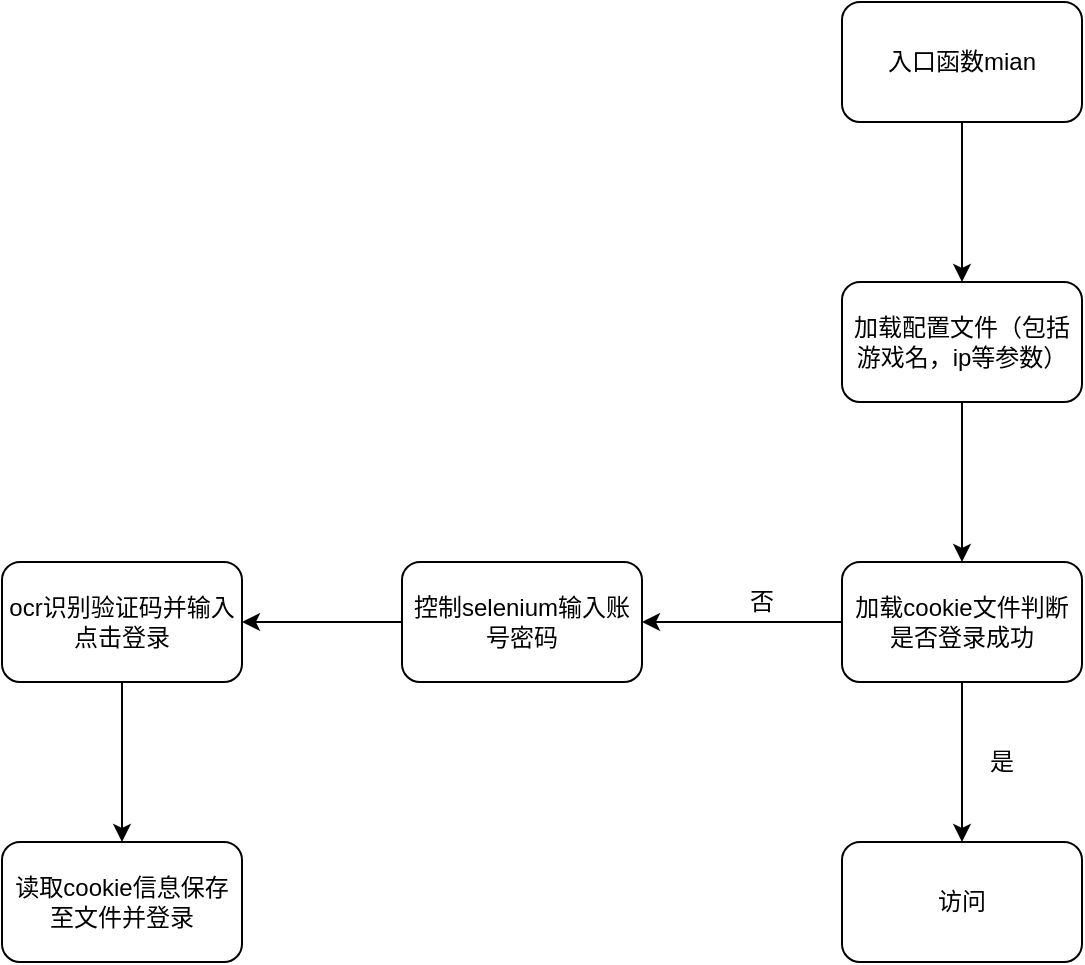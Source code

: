 <mxfile version="13.1.2" type="github">
  <diagram id="p9GKVeXCKmzocafRCDdT" name="Page-1">
    <mxGraphModel dx="1422" dy="762" grid="1" gridSize="10" guides="1" tooltips="1" connect="1" arrows="1" fold="1" page="1" pageScale="1" pageWidth="827" pageHeight="1169" math="0" shadow="0">
      <root>
        <mxCell id="0" />
        <mxCell id="1" parent="0" />
        <mxCell id="aDOkuoPpAw3VdfBN802Z-3" value="" style="edgeStyle=orthogonalEdgeStyle;rounded=0;orthogonalLoop=1;jettySize=auto;html=1;" parent="1" source="aDOkuoPpAw3VdfBN802Z-1" target="aDOkuoPpAw3VdfBN802Z-2" edge="1">
          <mxGeometry relative="1" as="geometry" />
        </mxCell>
        <mxCell id="aDOkuoPpAw3VdfBN802Z-1" value="入口函数mian" style="rounded=1;whiteSpace=wrap;html=1;" parent="1" vertex="1">
          <mxGeometry x="464" y="20" width="120" height="60" as="geometry" />
        </mxCell>
        <mxCell id="fAoQkqulBGnBAQF4vao8-2" value="" style="edgeStyle=orthogonalEdgeStyle;rounded=0;orthogonalLoop=1;jettySize=auto;html=1;" edge="1" parent="1" source="aDOkuoPpAw3VdfBN802Z-2" target="fAoQkqulBGnBAQF4vao8-1">
          <mxGeometry relative="1" as="geometry" />
        </mxCell>
        <mxCell id="aDOkuoPpAw3VdfBN802Z-2" value="加载配置文件（包括游戏名，ip等参数）" style="rounded=1;whiteSpace=wrap;html=1;" parent="1" vertex="1">
          <mxGeometry x="464" y="160" width="120" height="60" as="geometry" />
        </mxCell>
        <mxCell id="fAoQkqulBGnBAQF4vao8-4" value="" style="edgeStyle=orthogonalEdgeStyle;rounded=0;orthogonalLoop=1;jettySize=auto;html=1;" edge="1" parent="1" source="fAoQkqulBGnBAQF4vao8-1" target="fAoQkqulBGnBAQF4vao8-3">
          <mxGeometry relative="1" as="geometry" />
        </mxCell>
        <mxCell id="fAoQkqulBGnBAQF4vao8-6" value="" style="edgeStyle=orthogonalEdgeStyle;rounded=0;orthogonalLoop=1;jettySize=auto;html=1;" edge="1" parent="1" source="fAoQkqulBGnBAQF4vao8-1" target="fAoQkqulBGnBAQF4vao8-5">
          <mxGeometry relative="1" as="geometry" />
        </mxCell>
        <mxCell id="fAoQkqulBGnBAQF4vao8-1" value="加载cookie文件判断是否登录成功" style="rounded=1;whiteSpace=wrap;html=1;" vertex="1" parent="1">
          <mxGeometry x="464" y="300" width="120" height="60" as="geometry" />
        </mxCell>
        <mxCell id="fAoQkqulBGnBAQF4vao8-5" value="访问" style="rounded=1;whiteSpace=wrap;html=1;" vertex="1" parent="1">
          <mxGeometry x="464" y="440" width="120" height="60" as="geometry" />
        </mxCell>
        <mxCell id="fAoQkqulBGnBAQF4vao8-13" value="" style="edgeStyle=orthogonalEdgeStyle;rounded=0;orthogonalLoop=1;jettySize=auto;html=1;" edge="1" parent="1" source="fAoQkqulBGnBAQF4vao8-3" target="fAoQkqulBGnBAQF4vao8-12">
          <mxGeometry relative="1" as="geometry" />
        </mxCell>
        <mxCell id="fAoQkqulBGnBAQF4vao8-3" value="控制selenium输入账号密码" style="rounded=1;whiteSpace=wrap;html=1;" vertex="1" parent="1">
          <mxGeometry x="244" y="300" width="120" height="60" as="geometry" />
        </mxCell>
        <mxCell id="fAoQkqulBGnBAQF4vao8-15" value="" style="edgeStyle=orthogonalEdgeStyle;rounded=0;orthogonalLoop=1;jettySize=auto;html=1;" edge="1" parent="1" source="fAoQkqulBGnBAQF4vao8-12" target="fAoQkqulBGnBAQF4vao8-14">
          <mxGeometry relative="1" as="geometry" />
        </mxCell>
        <mxCell id="fAoQkqulBGnBAQF4vao8-12" value="ocr识别验证码并输入点击登录" style="rounded=1;whiteSpace=wrap;html=1;" vertex="1" parent="1">
          <mxGeometry x="44" y="300" width="120" height="60" as="geometry" />
        </mxCell>
        <mxCell id="fAoQkqulBGnBAQF4vao8-14" value="读取cookie信息保存至文件并登录" style="rounded=1;whiteSpace=wrap;html=1;" vertex="1" parent="1">
          <mxGeometry x="44" y="440" width="120" height="60" as="geometry" />
        </mxCell>
        <mxCell id="fAoQkqulBGnBAQF4vao8-7" value="是" style="text;html=1;strokeColor=none;fillColor=none;align=center;verticalAlign=middle;whiteSpace=wrap;rounded=0;" vertex="1" parent="1">
          <mxGeometry x="524" y="390" width="40" height="20" as="geometry" />
        </mxCell>
        <mxCell id="fAoQkqulBGnBAQF4vao8-8" value="否" style="text;html=1;strokeColor=none;fillColor=none;align=center;verticalAlign=middle;whiteSpace=wrap;rounded=0;" vertex="1" parent="1">
          <mxGeometry x="404" y="310" width="40" height="20" as="geometry" />
        </mxCell>
      </root>
    </mxGraphModel>
  </diagram>
</mxfile>
